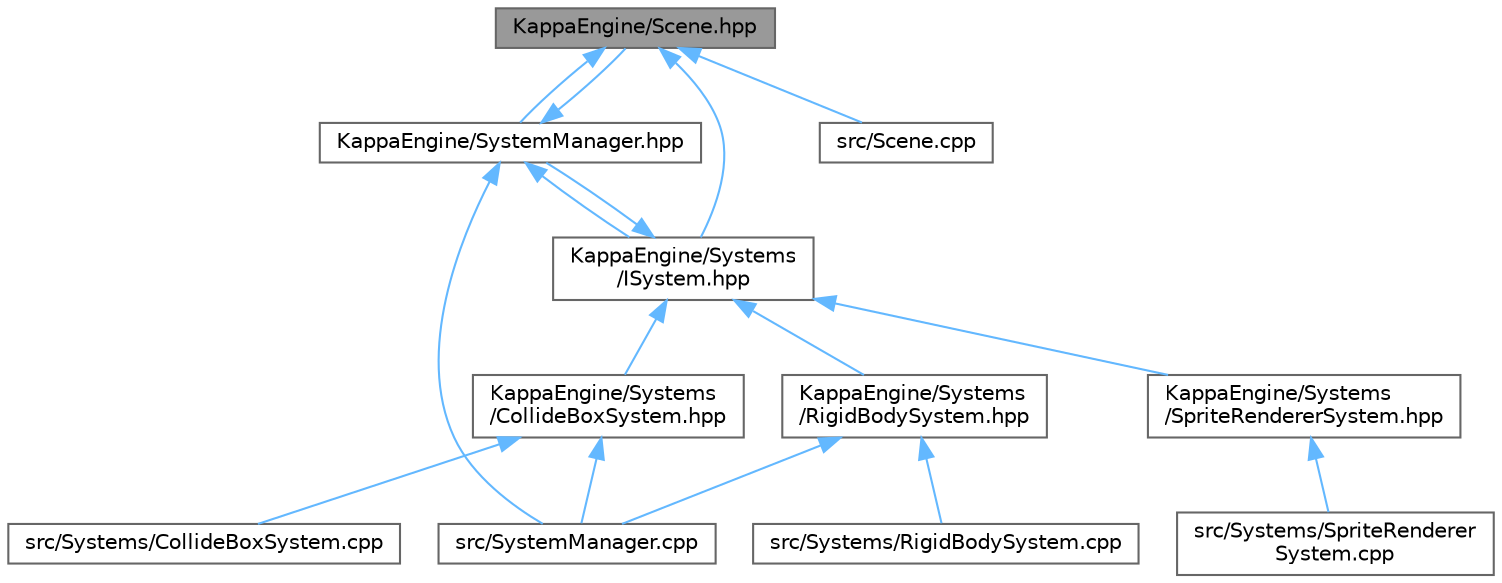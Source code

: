digraph "KappaEngine/Scene.hpp"
{
 // LATEX_PDF_SIZE
  bgcolor="transparent";
  edge [fontname=Helvetica,fontsize=10,labelfontname=Helvetica,labelfontsize=10];
  node [fontname=Helvetica,fontsize=10,shape=box,height=0.2,width=0.4];
  Node1 [label="KappaEngine/Scene.hpp",height=0.2,width=0.4,color="gray40", fillcolor="grey60", style="filled", fontcolor="black",tooltip=" "];
  Node1 -> Node2 [dir="back",color="steelblue1",style="solid"];
  Node2 [label="KappaEngine/SystemManager.hpp",height=0.2,width=0.4,color="grey40", fillcolor="white", style="filled",URL="$_system_manager_8hpp.html",tooltip=" "];
  Node2 -> Node1 [dir="back",color="steelblue1",style="solid"];
  Node2 -> Node3 [dir="back",color="steelblue1",style="solid"];
  Node3 [label="KappaEngine/Systems\l/ISystem.hpp",height=0.2,width=0.4,color="grey40", fillcolor="white", style="filled",URL="$_i_system_8hpp.html",tooltip=" "];
  Node3 -> Node2 [dir="back",color="steelblue1",style="solid"];
  Node3 -> Node4 [dir="back",color="steelblue1",style="solid"];
  Node4 [label="KappaEngine/Systems\l/CollideBoxSystem.hpp",height=0.2,width=0.4,color="grey40", fillcolor="white", style="filled",URL="$_collide_box_system_8hpp.html",tooltip=" "];
  Node4 -> Node5 [dir="back",color="steelblue1",style="solid"];
  Node5 [label="src/SystemManager.cpp",height=0.2,width=0.4,color="grey40", fillcolor="white", style="filled",URL="$_system_manager_8cpp.html",tooltip=" "];
  Node4 -> Node6 [dir="back",color="steelblue1",style="solid"];
  Node6 [label="src/Systems/CollideBoxSystem.cpp",height=0.2,width=0.4,color="grey40", fillcolor="white", style="filled",URL="$_collide_box_system_8cpp.html",tooltip=" "];
  Node3 -> Node7 [dir="back",color="steelblue1",style="solid"];
  Node7 [label="KappaEngine/Systems\l/RigidBodySystem.hpp",height=0.2,width=0.4,color="grey40", fillcolor="white", style="filled",URL="$_rigid_body_system_8hpp.html",tooltip=" "];
  Node7 -> Node5 [dir="back",color="steelblue1",style="solid"];
  Node7 -> Node8 [dir="back",color="steelblue1",style="solid"];
  Node8 [label="src/Systems/RigidBodySystem.cpp",height=0.2,width=0.4,color="grey40", fillcolor="white", style="filled",URL="$_rigid_body_system_8cpp.html",tooltip=" "];
  Node3 -> Node9 [dir="back",color="steelblue1",style="solid"];
  Node9 [label="KappaEngine/Systems\l/SpriteRendererSystem.hpp",height=0.2,width=0.4,color="grey40", fillcolor="white", style="filled",URL="$_sprite_renderer_system_8hpp.html",tooltip=" "];
  Node9 -> Node10 [dir="back",color="steelblue1",style="solid"];
  Node10 [label="src/Systems/SpriteRenderer\lSystem.cpp",height=0.2,width=0.4,color="grey40", fillcolor="white", style="filled",URL="$_sprite_renderer_system_8cpp.html",tooltip=" "];
  Node2 -> Node5 [dir="back",color="steelblue1",style="solid"];
  Node1 -> Node3 [dir="back",color="steelblue1",style="solid"];
  Node1 -> Node11 [dir="back",color="steelblue1",style="solid"];
  Node11 [label="src/Scene.cpp",height=0.2,width=0.4,color="grey40", fillcolor="white", style="filled",URL="$_scene_8cpp.html",tooltip=" "];
}
